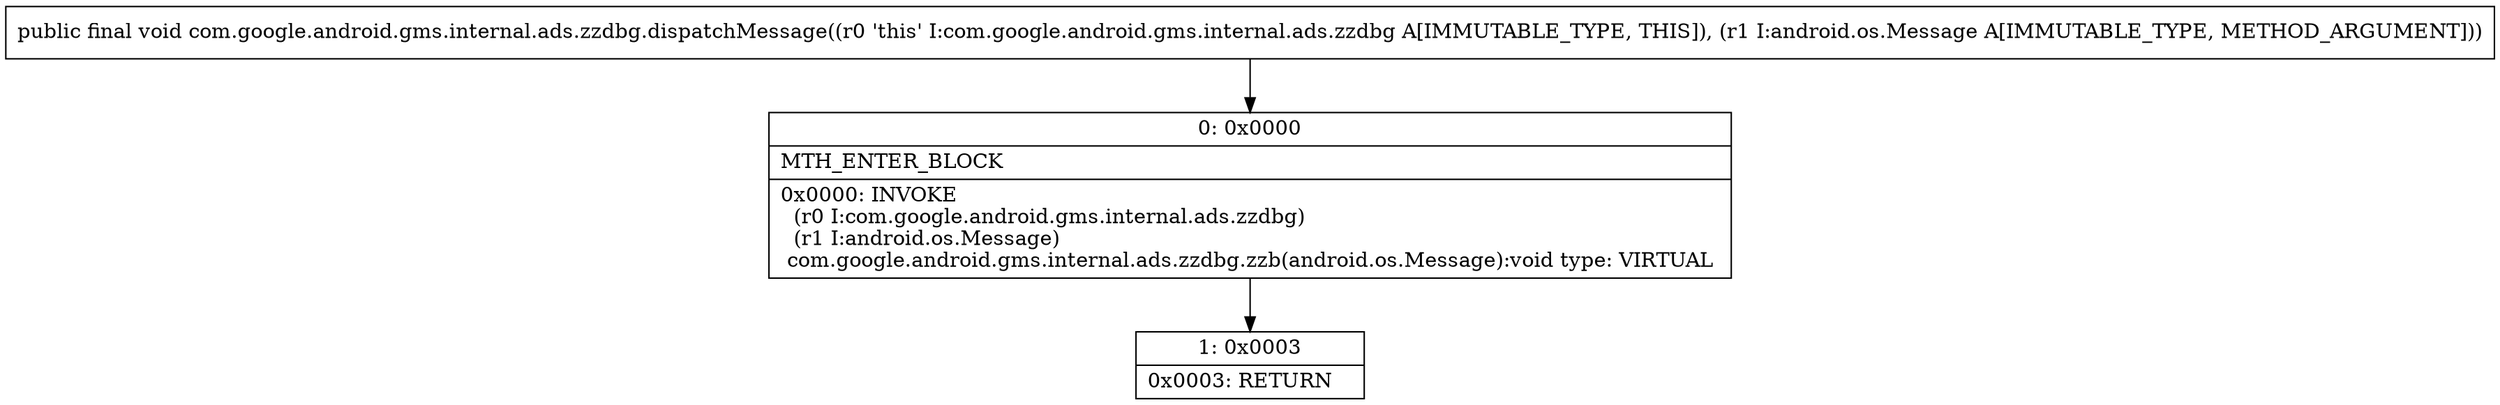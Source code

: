 digraph "CFG forcom.google.android.gms.internal.ads.zzdbg.dispatchMessage(Landroid\/os\/Message;)V" {
Node_0 [shape=record,label="{0\:\ 0x0000|MTH_ENTER_BLOCK\l|0x0000: INVOKE  \l  (r0 I:com.google.android.gms.internal.ads.zzdbg)\l  (r1 I:android.os.Message)\l com.google.android.gms.internal.ads.zzdbg.zzb(android.os.Message):void type: VIRTUAL \l}"];
Node_1 [shape=record,label="{1\:\ 0x0003|0x0003: RETURN   \l}"];
MethodNode[shape=record,label="{public final void com.google.android.gms.internal.ads.zzdbg.dispatchMessage((r0 'this' I:com.google.android.gms.internal.ads.zzdbg A[IMMUTABLE_TYPE, THIS]), (r1 I:android.os.Message A[IMMUTABLE_TYPE, METHOD_ARGUMENT])) }"];
MethodNode -> Node_0;
Node_0 -> Node_1;
}

